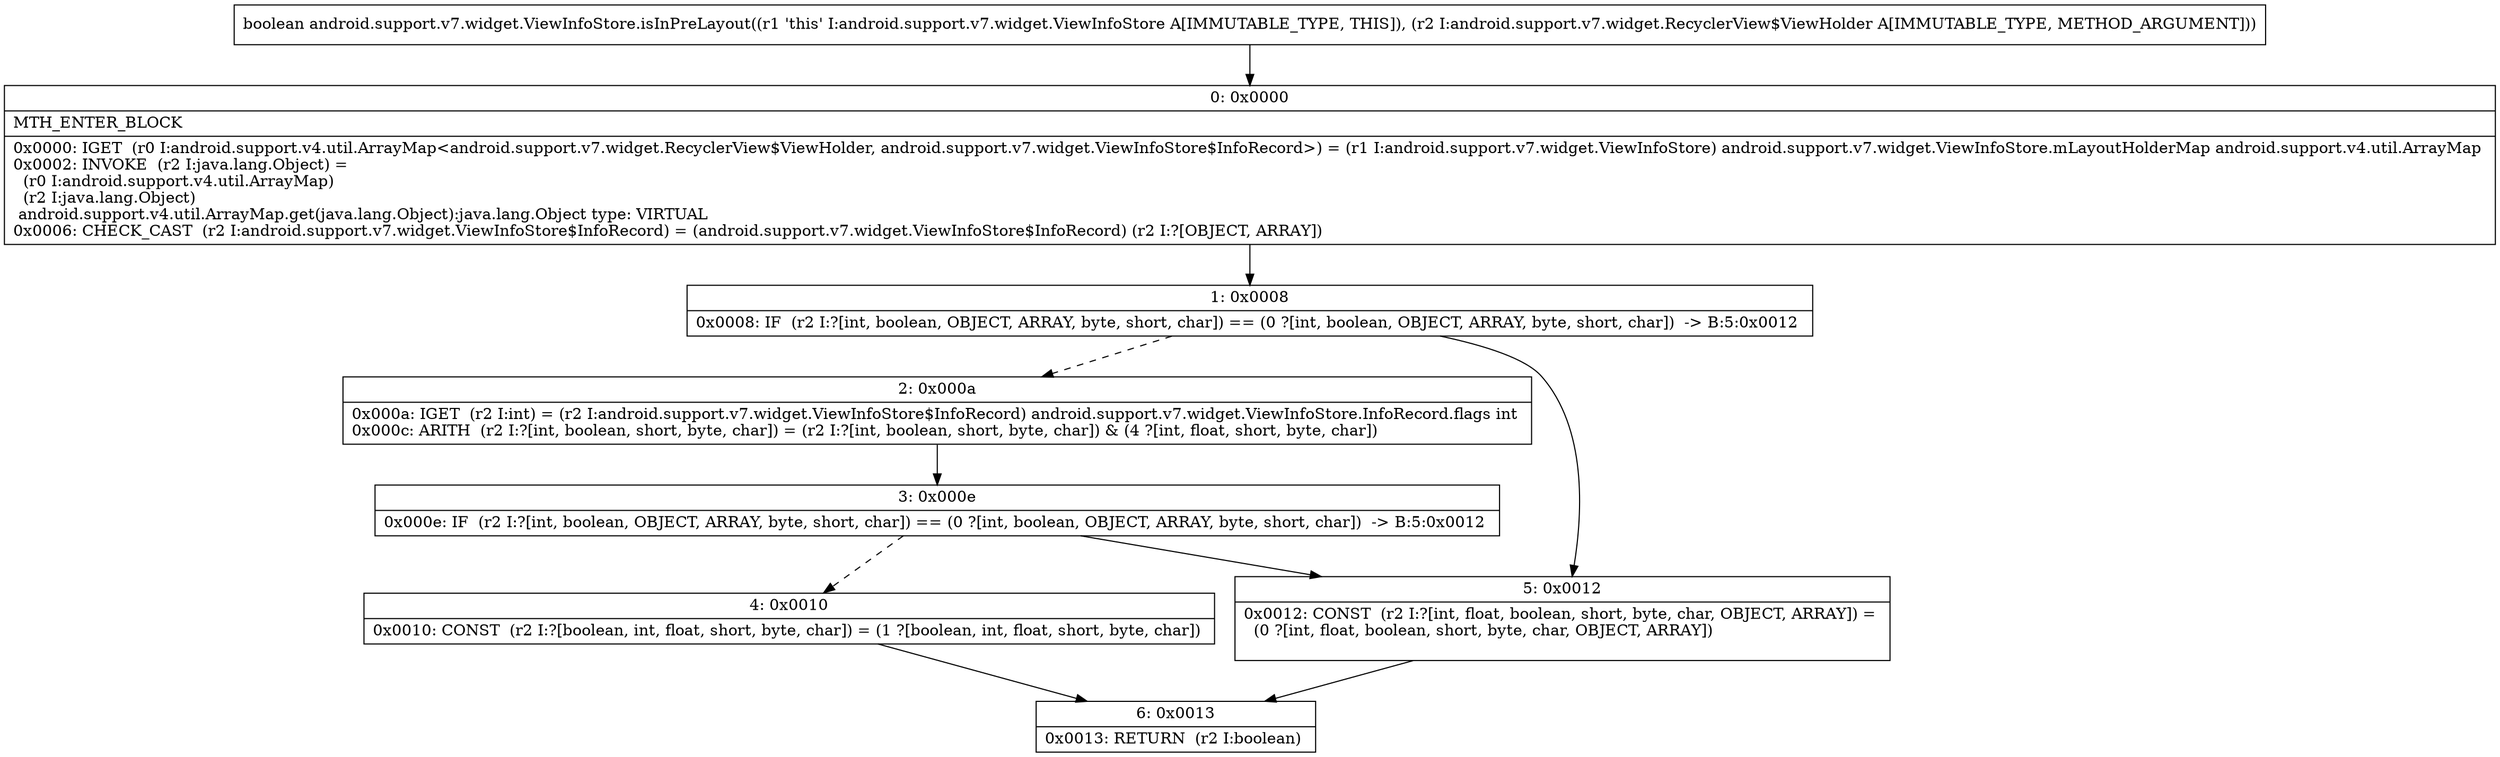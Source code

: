 digraph "CFG forandroid.support.v7.widget.ViewInfoStore.isInPreLayout(Landroid\/support\/v7\/widget\/RecyclerView$ViewHolder;)Z" {
Node_0 [shape=record,label="{0\:\ 0x0000|MTH_ENTER_BLOCK\l|0x0000: IGET  (r0 I:android.support.v4.util.ArrayMap\<android.support.v7.widget.RecyclerView$ViewHolder, android.support.v7.widget.ViewInfoStore$InfoRecord\>) = (r1 I:android.support.v7.widget.ViewInfoStore) android.support.v7.widget.ViewInfoStore.mLayoutHolderMap android.support.v4.util.ArrayMap \l0x0002: INVOKE  (r2 I:java.lang.Object) = \l  (r0 I:android.support.v4.util.ArrayMap)\l  (r2 I:java.lang.Object)\l android.support.v4.util.ArrayMap.get(java.lang.Object):java.lang.Object type: VIRTUAL \l0x0006: CHECK_CAST  (r2 I:android.support.v7.widget.ViewInfoStore$InfoRecord) = (android.support.v7.widget.ViewInfoStore$InfoRecord) (r2 I:?[OBJECT, ARRAY]) \l}"];
Node_1 [shape=record,label="{1\:\ 0x0008|0x0008: IF  (r2 I:?[int, boolean, OBJECT, ARRAY, byte, short, char]) == (0 ?[int, boolean, OBJECT, ARRAY, byte, short, char])  \-\> B:5:0x0012 \l}"];
Node_2 [shape=record,label="{2\:\ 0x000a|0x000a: IGET  (r2 I:int) = (r2 I:android.support.v7.widget.ViewInfoStore$InfoRecord) android.support.v7.widget.ViewInfoStore.InfoRecord.flags int \l0x000c: ARITH  (r2 I:?[int, boolean, short, byte, char]) = (r2 I:?[int, boolean, short, byte, char]) & (4 ?[int, float, short, byte, char]) \l}"];
Node_3 [shape=record,label="{3\:\ 0x000e|0x000e: IF  (r2 I:?[int, boolean, OBJECT, ARRAY, byte, short, char]) == (0 ?[int, boolean, OBJECT, ARRAY, byte, short, char])  \-\> B:5:0x0012 \l}"];
Node_4 [shape=record,label="{4\:\ 0x0010|0x0010: CONST  (r2 I:?[boolean, int, float, short, byte, char]) = (1 ?[boolean, int, float, short, byte, char]) \l}"];
Node_5 [shape=record,label="{5\:\ 0x0012|0x0012: CONST  (r2 I:?[int, float, boolean, short, byte, char, OBJECT, ARRAY]) = \l  (0 ?[int, float, boolean, short, byte, char, OBJECT, ARRAY])\l \l}"];
Node_6 [shape=record,label="{6\:\ 0x0013|0x0013: RETURN  (r2 I:boolean) \l}"];
MethodNode[shape=record,label="{boolean android.support.v7.widget.ViewInfoStore.isInPreLayout((r1 'this' I:android.support.v7.widget.ViewInfoStore A[IMMUTABLE_TYPE, THIS]), (r2 I:android.support.v7.widget.RecyclerView$ViewHolder A[IMMUTABLE_TYPE, METHOD_ARGUMENT])) }"];
MethodNode -> Node_0;
Node_0 -> Node_1;
Node_1 -> Node_2[style=dashed];
Node_1 -> Node_5;
Node_2 -> Node_3;
Node_3 -> Node_4[style=dashed];
Node_3 -> Node_5;
Node_4 -> Node_6;
Node_5 -> Node_6;
}

